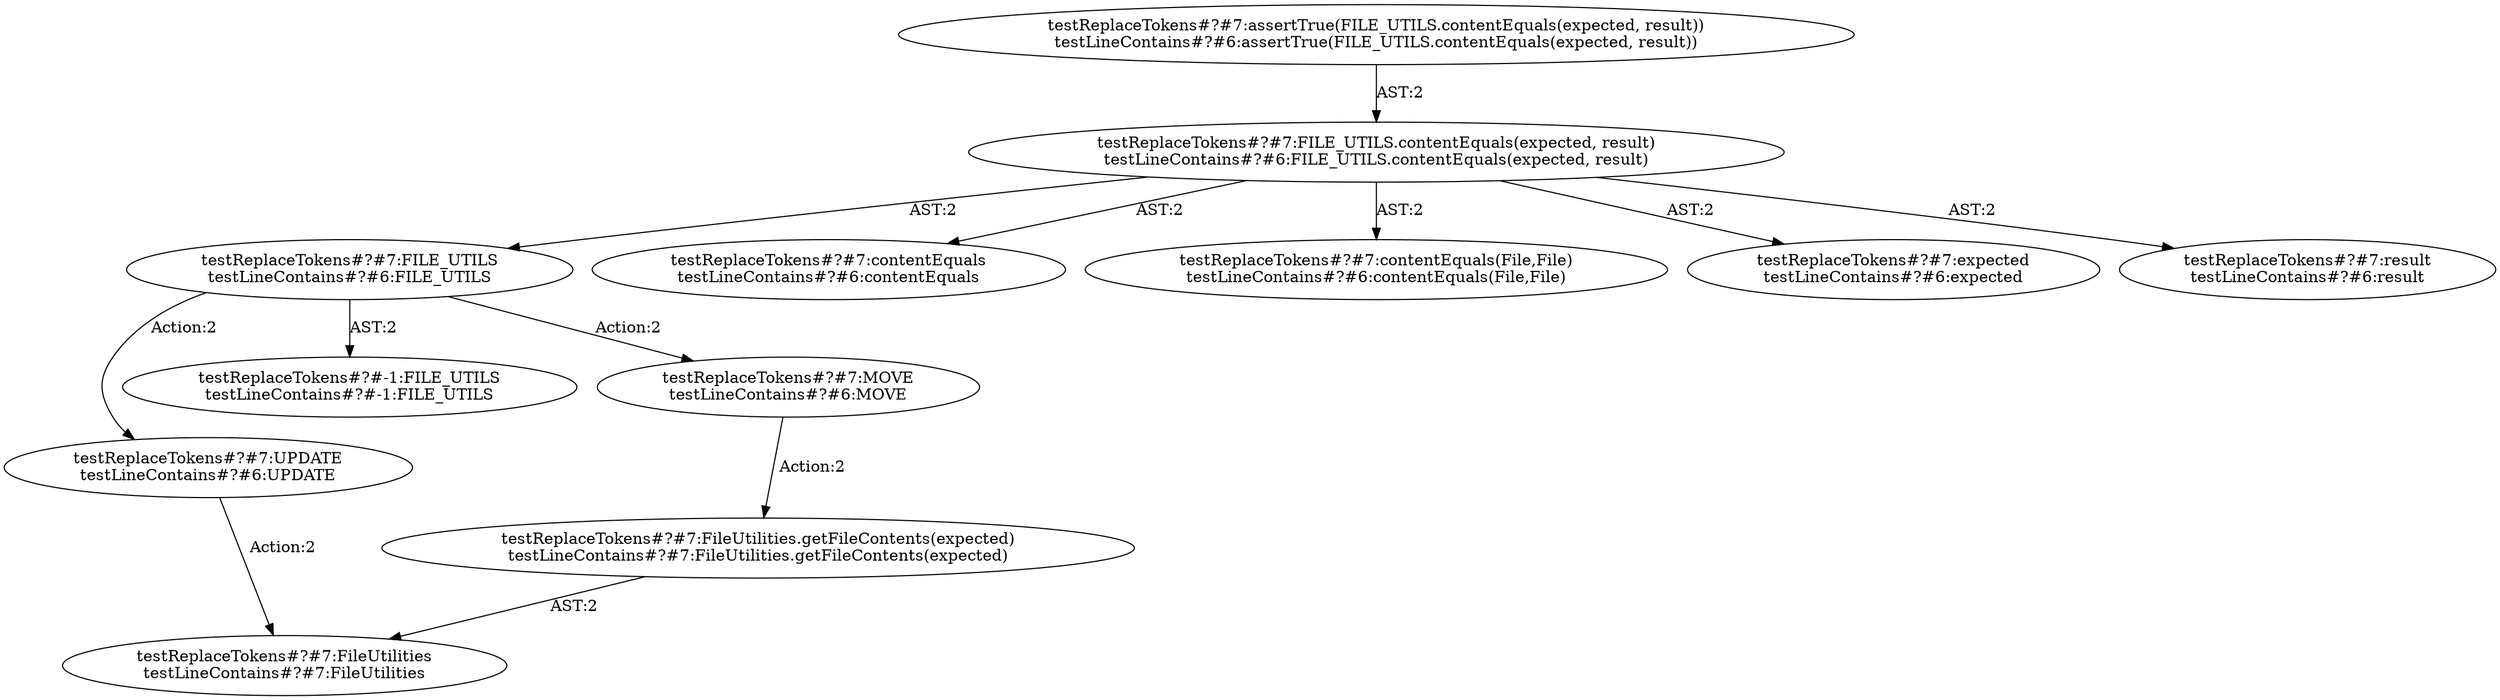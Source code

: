digraph "Pattern" {
0 [label="testReplaceTokens#?#7:UPDATE
testLineContains#?#6:UPDATE" shape=ellipse]
1 [label="testReplaceTokens#?#7:FILE_UTILS
testLineContains#?#6:FILE_UTILS" shape=ellipse]
2 [label="testReplaceTokens#?#7:FILE_UTILS.contentEquals(expected, result)
testLineContains#?#6:FILE_UTILS.contentEquals(expected, result)" shape=ellipse]
3 [label="testReplaceTokens#?#7:assertTrue(FILE_UTILS.contentEquals(expected, result))
testLineContains#?#6:assertTrue(FILE_UTILS.contentEquals(expected, result))" shape=ellipse]
4 [label="testReplaceTokens#?#7:contentEquals
testLineContains#?#6:contentEquals" shape=ellipse]
5 [label="testReplaceTokens#?#7:contentEquals(File,File)
testLineContains#?#6:contentEquals(File,File)" shape=ellipse]
6 [label="testReplaceTokens#?#7:expected
testLineContains#?#6:expected" shape=ellipse]
7 [label="testReplaceTokens#?#7:result
testLineContains#?#6:result" shape=ellipse]
8 [label="testReplaceTokens#?#-1:FILE_UTILS
testLineContains#?#-1:FILE_UTILS" shape=ellipse]
9 [label="testReplaceTokens#?#7:MOVE
testLineContains#?#6:MOVE" shape=ellipse]
10 [label="testReplaceTokens#?#7:FileUtilities.getFileContents(expected)
testLineContains#?#7:FileUtilities.getFileContents(expected)" shape=ellipse]
11 [label="testReplaceTokens#?#7:FileUtilities
testLineContains#?#7:FileUtilities" shape=ellipse]
0 -> 11 [label="Action:2"];
1 -> 0 [label="Action:2"];
1 -> 8 [label="AST:2"];
1 -> 9 [label="Action:2"];
2 -> 1 [label="AST:2"];
2 -> 4 [label="AST:2"];
2 -> 5 [label="AST:2"];
2 -> 6 [label="AST:2"];
2 -> 7 [label="AST:2"];
3 -> 2 [label="AST:2"];
9 -> 10 [label="Action:2"];
10 -> 11 [label="AST:2"];
}